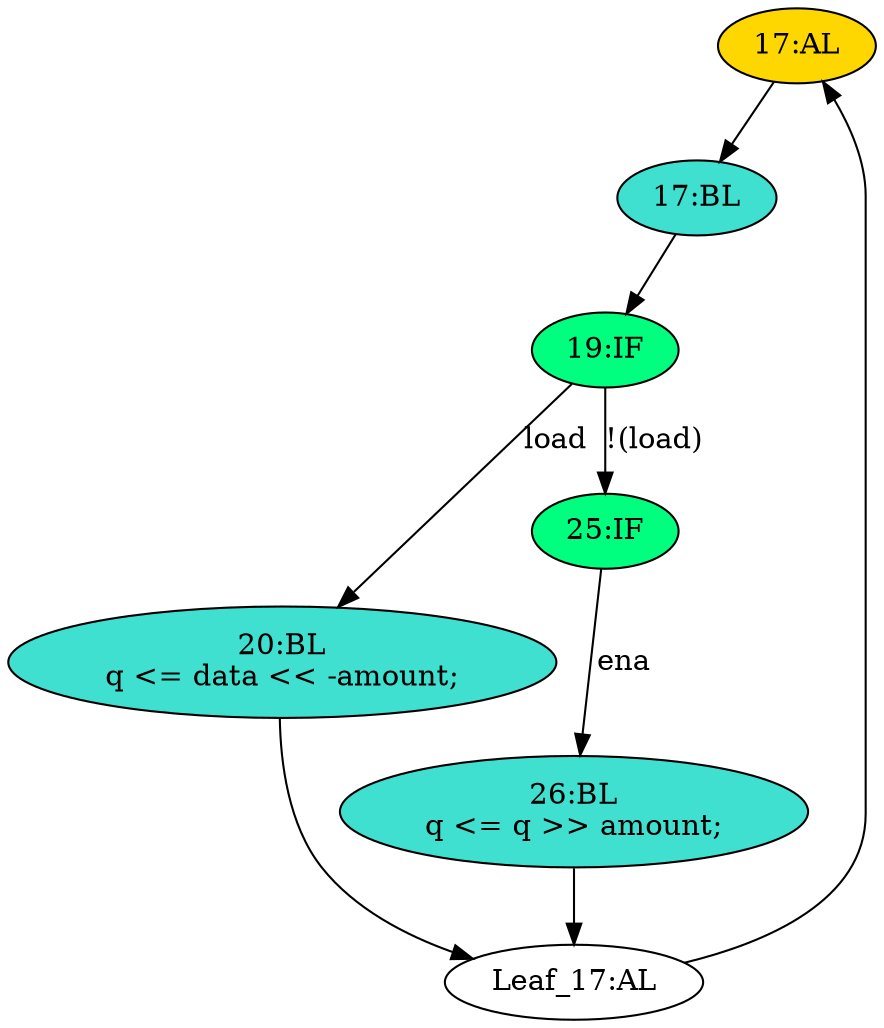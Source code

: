 strict digraph "compose( ,  )" {
	node [label="\N"];
	"17:AL"	[ast="<pyverilog.vparser.ast.Always object at 0x7fbd019f7090>",
		clk_sens=True,
		fillcolor=gold,
		label="17:AL",
		sens="['clk']",
		statements="[]",
		style=filled,
		typ=Always,
		use_var="['load', 'ena', 'amount', 'data', 'q']"];
	"17:BL"	[ast="<pyverilog.vparser.ast.Block object at 0x7fbd01cb50d0>",
		fillcolor=turquoise,
		label="17:BL",
		statements="[]",
		style=filled,
		typ=Block];
	"17:AL" -> "17:BL"	[cond="[]",
		lineno=None];
	"20:BL"	[ast="<pyverilog.vparser.ast.Block object at 0x7fbd019f71d0>",
		fillcolor=turquoise,
		label="20:BL
q <= data << -amount;",
		statements="[<pyverilog.vparser.ast.NonblockingSubstitution object at 0x7fbd019e3890>]",
		style=filled,
		typ=Block];
	"Leaf_17:AL"	[def_var="['q']",
		label="Leaf_17:AL"];
	"20:BL" -> "Leaf_17:AL"	[cond="[]",
		lineno=None];
	"19:IF"	[ast="<pyverilog.vparser.ast.IfStatement object at 0x7fbd0198e290>",
		fillcolor=springgreen,
		label="19:IF",
		statements="[]",
		style=filled,
		typ=IfStatement];
	"17:BL" -> "19:IF"	[cond="[]",
		lineno=None];
	"19:IF" -> "20:BL"	[cond="['load']",
		label=load,
		lineno=19];
	"25:IF"	[ast="<pyverilog.vparser.ast.IfStatement object at 0x7fbd019f1150>",
		fillcolor=springgreen,
		label="25:IF",
		statements="[]",
		style=filled,
		typ=IfStatement];
	"19:IF" -> "25:IF"	[cond="['load']",
		label="!(load)",
		lineno=19];
	"26:BL"	[ast="<pyverilog.vparser.ast.Block object at 0x7fbd019f1550>",
		fillcolor=turquoise,
		label="26:BL
q <= q >> amount;",
		statements="[<pyverilog.vparser.ast.NonblockingSubstitution object at 0x7fbd019fd6d0>]",
		style=filled,
		typ=Block];
	"26:BL" -> "Leaf_17:AL"	[cond="[]",
		lineno=None];
	"25:IF" -> "26:BL"	[cond="['ena']",
		label=ena,
		lineno=25];
	"Leaf_17:AL" -> "17:AL";
}
